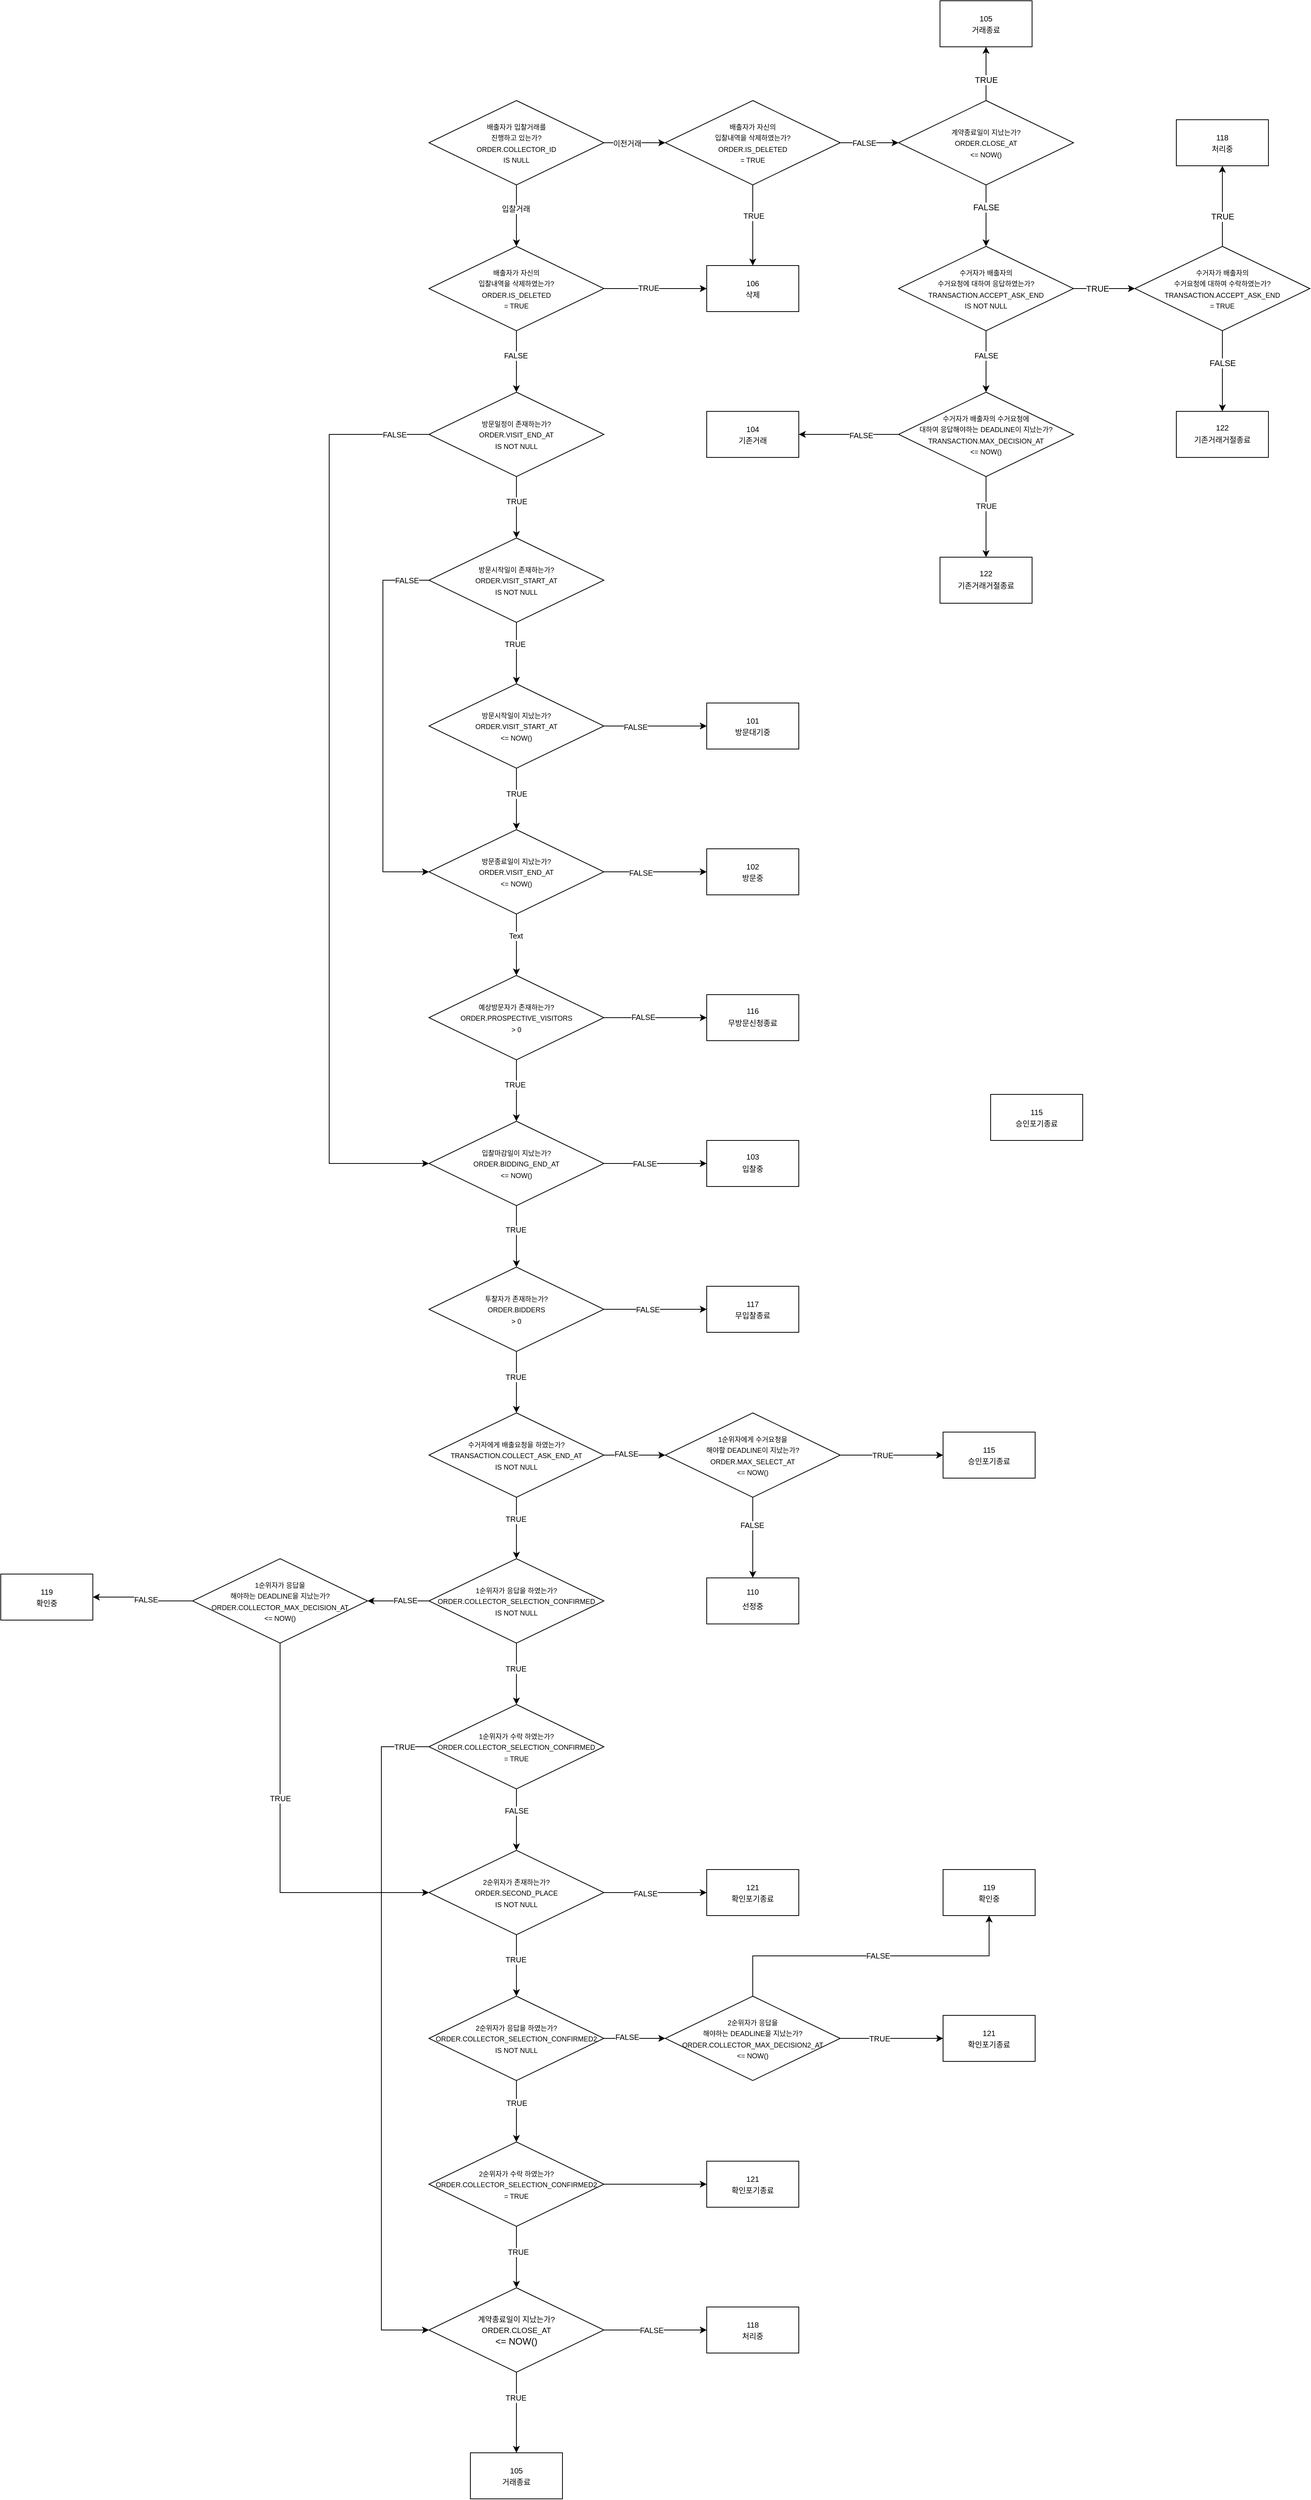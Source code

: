 <mxfile>
    <diagram id="sv1qOESmhmbnTj4O34eV" name="Page-1">
        <mxGraphModel dx="3570" dy="978" grid="1" gridSize="10" guides="1" tooltips="1" connect="1" arrows="1" fold="1" page="1" pageScale="1" pageWidth="827" pageHeight="1169" math="0" shadow="0">
            <root>
                <mxCell id="0"/>
                <mxCell id="1" parent="0"/>
                <mxCell id="dHd20_O_HY_oOaejgzS0-30" value="" style="edgeStyle=orthogonalEdgeStyle;rounded=0;orthogonalLoop=1;jettySize=auto;html=1;fontSize=10;" parent="1" source="dHd20_O_HY_oOaejgzS0-1" target="dHd20_O_HY_oOaejgzS0-29" edge="1">
                    <mxGeometry relative="1" as="geometry"/>
                </mxCell>
                <mxCell id="dHd20_O_HY_oOaejgzS0-31" value="입찰거래" style="edgeLabel;html=1;align=center;verticalAlign=middle;resizable=0;points=[];fontSize=10;" parent="dHd20_O_HY_oOaejgzS0-30" vertex="1" connectable="0">
                    <mxGeometry x="-0.237" y="-1" relative="1" as="geometry">
                        <mxPoint as="offset"/>
                    </mxGeometry>
                </mxCell>
                <mxCell id="dHd20_O_HY_oOaejgzS0-160" value="" style="edgeStyle=orthogonalEdgeStyle;rounded=0;orthogonalLoop=1;jettySize=auto;html=1;fontSize=10;" parent="1" source="dHd20_O_HY_oOaejgzS0-1" target="dHd20_O_HY_oOaejgzS0-159" edge="1">
                    <mxGeometry relative="1" as="geometry"/>
                </mxCell>
                <mxCell id="dHd20_O_HY_oOaejgzS0-162" value="이전거래" style="edgeLabel;html=1;align=center;verticalAlign=middle;resizable=0;points=[];fontSize=10;" parent="dHd20_O_HY_oOaejgzS0-160" vertex="1" connectable="0">
                    <mxGeometry x="-0.263" y="-1" relative="1" as="geometry">
                        <mxPoint as="offset"/>
                    </mxGeometry>
                </mxCell>
                <mxCell id="dHd20_O_HY_oOaejgzS0-1" value="&lt;font style=&quot;font-size: 9px&quot;&gt;배출자가 입찰거래를&lt;br&gt;진행하고 있는가?&lt;br style=&quot;font-size: 9px&quot;&gt;ORDER.COLLECTOR_ID&lt;br&gt;IS NULL&lt;br&gt;&lt;/font&gt;" style="rhombus;whiteSpace=wrap;html=1;" parent="1" vertex="1">
                    <mxGeometry x="-482" y="190" width="228" height="110" as="geometry"/>
                </mxCell>
                <mxCell id="dHd20_O_HY_oOaejgzS0-6" value="" style="edgeStyle=orthogonalEdgeStyle;rounded=0;orthogonalLoop=1;jettySize=auto;html=1;" parent="1" source="dHd20_O_HY_oOaejgzS0-2" target="dHd20_O_HY_oOaejgzS0-5" edge="1">
                    <mxGeometry relative="1" as="geometry"/>
                </mxCell>
                <mxCell id="dHd20_O_HY_oOaejgzS0-7" value="TRUE" style="edgeLabel;html=1;align=center;verticalAlign=middle;resizable=0;points=[];" parent="dHd20_O_HY_oOaejgzS0-6" vertex="1" connectable="0">
                    <mxGeometry x="-0.234" relative="1" as="geometry">
                        <mxPoint as="offset"/>
                    </mxGeometry>
                </mxCell>
                <mxCell id="dHd20_O_HY_oOaejgzS0-9" value="" style="edgeStyle=orthogonalEdgeStyle;rounded=0;orthogonalLoop=1;jettySize=auto;html=1;" parent="1" source="dHd20_O_HY_oOaejgzS0-2" target="dHd20_O_HY_oOaejgzS0-8" edge="1">
                    <mxGeometry relative="1" as="geometry"/>
                </mxCell>
                <mxCell id="dHd20_O_HY_oOaejgzS0-10" value="FALSE" style="edgeLabel;html=1;align=center;verticalAlign=middle;resizable=0;points=[];" parent="dHd20_O_HY_oOaejgzS0-9" vertex="1" connectable="0">
                    <mxGeometry x="-0.283" relative="1" as="geometry">
                        <mxPoint as="offset"/>
                    </mxGeometry>
                </mxCell>
                <mxCell id="dHd20_O_HY_oOaejgzS0-2" value="&lt;font style=&quot;font-size: 9px&quot;&gt;계약종료일이 지났는가?&lt;br style=&quot;font-size: 9px&quot;&gt;ORDER.CLOSE_AT&lt;br&gt;&amp;lt;= NOW()&lt;br&gt;&lt;/font&gt;" style="rhombus;whiteSpace=wrap;html=1;" parent="1" vertex="1">
                    <mxGeometry x="130" y="190" width="228" height="110" as="geometry"/>
                </mxCell>
                <mxCell id="dHd20_O_HY_oOaejgzS0-5" value="&lt;span style=&quot;font-size: 10px&quot;&gt;105&lt;/span&gt;&lt;br style=&quot;font-size: 10px&quot;&gt;&lt;span style=&quot;font-size: 10px&quot;&gt;거래종료&lt;/span&gt;" style="whiteSpace=wrap;html=1;" parent="1" vertex="1">
                    <mxGeometry x="184" y="60" width="120" height="60" as="geometry"/>
                </mxCell>
                <mxCell id="dHd20_O_HY_oOaejgzS0-12" value="" style="edgeStyle=orthogonalEdgeStyle;rounded=0;orthogonalLoop=1;jettySize=auto;html=1;" parent="1" source="dHd20_O_HY_oOaejgzS0-8" target="dHd20_O_HY_oOaejgzS0-11" edge="1">
                    <mxGeometry relative="1" as="geometry"/>
                </mxCell>
                <mxCell id="dHd20_O_HY_oOaejgzS0-13" value="TRUE" style="edgeLabel;html=1;align=center;verticalAlign=middle;resizable=0;points=[];" parent="dHd20_O_HY_oOaejgzS0-12" vertex="1" connectable="0">
                    <mxGeometry x="-0.225" relative="1" as="geometry">
                        <mxPoint as="offset"/>
                    </mxGeometry>
                </mxCell>
                <mxCell id="dHd20_O_HY_oOaejgzS0-21" value="" style="edgeStyle=orthogonalEdgeStyle;rounded=0;orthogonalLoop=1;jettySize=auto;html=1;fontSize=10;" parent="1" source="dHd20_O_HY_oOaejgzS0-8" target="dHd20_O_HY_oOaejgzS0-20" edge="1">
                    <mxGeometry relative="1" as="geometry"/>
                </mxCell>
                <mxCell id="dHd20_O_HY_oOaejgzS0-22" value="FALSE" style="edgeLabel;html=1;align=center;verticalAlign=middle;resizable=0;points=[];fontSize=10;" parent="dHd20_O_HY_oOaejgzS0-21" vertex="1" connectable="0">
                    <mxGeometry x="-0.216" relative="1" as="geometry">
                        <mxPoint as="offset"/>
                    </mxGeometry>
                </mxCell>
                <mxCell id="dHd20_O_HY_oOaejgzS0-8" value="&lt;font style=&quot;font-size: 9px&quot;&gt;수거자가 배출자의&lt;br&gt;수거요청에 대하여 응답하였는가?&lt;br style=&quot;font-size: 9px&quot;&gt;TRANSACTION.ACCEPT_ASK_END&lt;br&gt;IS NOT NULL&lt;br&gt;&lt;/font&gt;" style="rhombus;whiteSpace=wrap;html=1;" parent="1" vertex="1">
                    <mxGeometry x="130" y="380" width="228" height="110" as="geometry"/>
                </mxCell>
                <mxCell id="dHd20_O_HY_oOaejgzS0-15" value="" style="edgeStyle=orthogonalEdgeStyle;rounded=0;orthogonalLoop=1;jettySize=auto;html=1;" parent="1" source="dHd20_O_HY_oOaejgzS0-11" target="dHd20_O_HY_oOaejgzS0-14" edge="1">
                    <mxGeometry relative="1" as="geometry"/>
                </mxCell>
                <mxCell id="dHd20_O_HY_oOaejgzS0-16" value="TRUE" style="edgeLabel;html=1;align=center;verticalAlign=middle;resizable=0;points=[];" parent="dHd20_O_HY_oOaejgzS0-15" vertex="1" connectable="0">
                    <mxGeometry x="-0.244" relative="1" as="geometry">
                        <mxPoint as="offset"/>
                    </mxGeometry>
                </mxCell>
                <mxCell id="dHd20_O_HY_oOaejgzS0-18" value="" style="edgeStyle=orthogonalEdgeStyle;rounded=0;orthogonalLoop=1;jettySize=auto;html=1;" parent="1" source="dHd20_O_HY_oOaejgzS0-11" target="dHd20_O_HY_oOaejgzS0-17" edge="1">
                    <mxGeometry relative="1" as="geometry"/>
                </mxCell>
                <mxCell id="dHd20_O_HY_oOaejgzS0-19" value="FALSE" style="edgeLabel;html=1;align=center;verticalAlign=middle;resizable=0;points=[];" parent="dHd20_O_HY_oOaejgzS0-18" vertex="1" connectable="0">
                    <mxGeometry x="-0.199" relative="1" as="geometry">
                        <mxPoint as="offset"/>
                    </mxGeometry>
                </mxCell>
                <mxCell id="dHd20_O_HY_oOaejgzS0-11" value="&lt;font style=&quot;font-size: 9px&quot;&gt;수거자가 배출자의 &lt;br&gt;수거요청에 대하여 수락하였는가?&lt;br style=&quot;font-size: 9px&quot;&gt;TRANSACTION.ACCEPT_ASK_END&lt;br&gt;= TRUE&lt;br&gt;&lt;/font&gt;" style="rhombus;whiteSpace=wrap;html=1;" parent="1" vertex="1">
                    <mxGeometry x="438" y="380" width="228" height="110" as="geometry"/>
                </mxCell>
                <mxCell id="dHd20_O_HY_oOaejgzS0-14" value="&lt;span style=&quot;font-size: 10px&quot;&gt;118&lt;/span&gt;&lt;br style=&quot;font-size: 10px&quot;&gt;&lt;span style=&quot;font-size: 10px&quot;&gt;처리중&lt;/span&gt;" style="whiteSpace=wrap;html=1;" parent="1" vertex="1">
                    <mxGeometry x="492" y="215" width="120" height="60" as="geometry"/>
                </mxCell>
                <mxCell id="dHd20_O_HY_oOaejgzS0-17" value="&lt;font style=&quot;font-size: 10px&quot;&gt;122&lt;br&gt;&lt;/font&gt;&lt;table style=&quot;font-size: 10px&quot;&gt;&lt;tbody&gt;&lt;tr&gt;&lt;td&gt;&lt;font style=&quot;font-size: 10px&quot;&gt;기존거래거절종료&lt;/font&gt;&lt;/td&gt;&lt;/tr&gt;&lt;/tbody&gt;&lt;/table&gt;" style="whiteSpace=wrap;html=1;" parent="1" vertex="1">
                    <mxGeometry x="492" y="595" width="120" height="60" as="geometry"/>
                </mxCell>
                <mxCell id="dHd20_O_HY_oOaejgzS0-24" value="" style="edgeStyle=orthogonalEdgeStyle;rounded=0;orthogonalLoop=1;jettySize=auto;html=1;fontSize=10;" parent="1" source="dHd20_O_HY_oOaejgzS0-20" target="dHd20_O_HY_oOaejgzS0-23" edge="1">
                    <mxGeometry relative="1" as="geometry"/>
                </mxCell>
                <mxCell id="dHd20_O_HY_oOaejgzS0-25" value="TRUE" style="edgeLabel;html=1;align=center;verticalAlign=middle;resizable=0;points=[];fontSize=10;" parent="dHd20_O_HY_oOaejgzS0-24" vertex="1" connectable="0">
                    <mxGeometry x="-0.274" relative="1" as="geometry">
                        <mxPoint as="offset"/>
                    </mxGeometry>
                </mxCell>
                <mxCell id="dHd20_O_HY_oOaejgzS0-27" value="" style="edgeStyle=orthogonalEdgeStyle;rounded=0;orthogonalLoop=1;jettySize=auto;html=1;fontSize=10;" parent="1" source="dHd20_O_HY_oOaejgzS0-20" target="dHd20_O_HY_oOaejgzS0-26" edge="1">
                    <mxGeometry relative="1" as="geometry"/>
                </mxCell>
                <mxCell id="dHd20_O_HY_oOaejgzS0-28" value="FALSE" style="edgeLabel;html=1;align=center;verticalAlign=middle;resizable=0;points=[];fontSize=10;" parent="dHd20_O_HY_oOaejgzS0-27" vertex="1" connectable="0">
                    <mxGeometry x="-0.239" y="1" relative="1" as="geometry">
                        <mxPoint as="offset"/>
                    </mxGeometry>
                </mxCell>
                <mxCell id="dHd20_O_HY_oOaejgzS0-20" value="&lt;font style=&quot;font-size: 9px&quot;&gt;수거자가 배출자의 수거요청에 &lt;br&gt;대하여 응답해야하는 DEADLINE이 지났는가?&lt;br style=&quot;font-size: 9px&quot;&gt;TRANSACTION.MAX_DECISION_AT&lt;br&gt;&amp;lt;= NOW()&lt;br&gt;&lt;/font&gt;" style="rhombus;whiteSpace=wrap;html=1;" parent="1" vertex="1">
                    <mxGeometry x="130" y="570" width="228" height="110" as="geometry"/>
                </mxCell>
                <mxCell id="dHd20_O_HY_oOaejgzS0-23" value="&lt;font style=&quot;font-size: 10px&quot;&gt;122&lt;br&gt;&lt;/font&gt;&lt;table style=&quot;font-size: 10px&quot;&gt;&lt;tbody&gt;&lt;tr&gt;&lt;td&gt;기존거래거절종료&lt;/td&gt;&lt;/tr&gt;&lt;/tbody&gt;&lt;/table&gt;" style="whiteSpace=wrap;html=1;" parent="1" vertex="1">
                    <mxGeometry x="184" y="785" width="120" height="60" as="geometry"/>
                </mxCell>
                <mxCell id="dHd20_O_HY_oOaejgzS0-26" value="&lt;span style=&quot;font-size: 10px&quot;&gt;104&lt;/span&gt;&lt;br style=&quot;font-size: 10px&quot;&gt;&lt;span style=&quot;font-size: 10px&quot;&gt;기존거래&lt;/span&gt;" style="whiteSpace=wrap;html=1;" parent="1" vertex="1">
                    <mxGeometry x="-120" y="595" width="120" height="60" as="geometry"/>
                </mxCell>
                <mxCell id="dHd20_O_HY_oOaejgzS0-33" value="" style="edgeStyle=orthogonalEdgeStyle;rounded=0;orthogonalLoop=1;jettySize=auto;html=1;fontSize=10;" parent="1" source="dHd20_O_HY_oOaejgzS0-29" target="dHd20_O_HY_oOaejgzS0-32" edge="1">
                    <mxGeometry relative="1" as="geometry"/>
                </mxCell>
                <mxCell id="dHd20_O_HY_oOaejgzS0-34" value="TRUE" style="edgeLabel;html=1;align=center;verticalAlign=middle;resizable=0;points=[];fontSize=10;" parent="dHd20_O_HY_oOaejgzS0-33" vertex="1" connectable="0">
                    <mxGeometry x="-0.139" y="1" relative="1" as="geometry">
                        <mxPoint as="offset"/>
                    </mxGeometry>
                </mxCell>
                <mxCell id="dHd20_O_HY_oOaejgzS0-36" value="" style="edgeStyle=orthogonalEdgeStyle;rounded=0;orthogonalLoop=1;jettySize=auto;html=1;fontSize=10;" parent="1" source="dHd20_O_HY_oOaejgzS0-29" target="dHd20_O_HY_oOaejgzS0-35" edge="1">
                    <mxGeometry relative="1" as="geometry"/>
                </mxCell>
                <mxCell id="dHd20_O_HY_oOaejgzS0-37" value="FALSE" style="edgeLabel;html=1;align=center;verticalAlign=middle;resizable=0;points=[];fontSize=10;" parent="dHd20_O_HY_oOaejgzS0-36" vertex="1" connectable="0">
                    <mxGeometry x="-0.208" y="-1" relative="1" as="geometry">
                        <mxPoint as="offset"/>
                    </mxGeometry>
                </mxCell>
                <mxCell id="dHd20_O_HY_oOaejgzS0-29" value="&lt;font style=&quot;font-size: 9px&quot;&gt;배출자가 자신의 &lt;br&gt;입찰내역을 삭제하였는가?&lt;br style=&quot;font-size: 9px&quot;&gt;ORDER.IS_DELETED&lt;br&gt;= TRUE&lt;br&gt;&lt;/font&gt;" style="rhombus;whiteSpace=wrap;html=1;" parent="1" vertex="1">
                    <mxGeometry x="-482" y="380" width="228" height="110" as="geometry"/>
                </mxCell>
                <mxCell id="dHd20_O_HY_oOaejgzS0-32" value="&lt;span style=&quot;font-size: 10px&quot;&gt;106&lt;/span&gt;&lt;br style=&quot;font-size: 10px&quot;&gt;&lt;span style=&quot;font-size: 10px&quot;&gt;삭제&lt;/span&gt;" style="whiteSpace=wrap;html=1;" parent="1" vertex="1">
                    <mxGeometry x="-120" y="405" width="120" height="60" as="geometry"/>
                </mxCell>
                <mxCell id="dHd20_O_HY_oOaejgzS0-39" value="" style="edgeStyle=orthogonalEdgeStyle;rounded=0;orthogonalLoop=1;jettySize=auto;html=1;fontSize=10;" parent="1" source="dHd20_O_HY_oOaejgzS0-35" target="dHd20_O_HY_oOaejgzS0-38" edge="1">
                    <mxGeometry relative="1" as="geometry"/>
                </mxCell>
                <mxCell id="dHd20_O_HY_oOaejgzS0-40" value="TRUE" style="edgeLabel;html=1;align=center;verticalAlign=middle;resizable=0;points=[];fontSize=10;" parent="dHd20_O_HY_oOaejgzS0-39" vertex="1" connectable="0">
                    <mxGeometry x="-0.214" relative="1" as="geometry">
                        <mxPoint as="offset"/>
                    </mxGeometry>
                </mxCell>
                <mxCell id="dHd20_O_HY_oOaejgzS0-155" style="edgeStyle=orthogonalEdgeStyle;rounded=0;orthogonalLoop=1;jettySize=auto;html=1;entryX=0;entryY=0.5;entryDx=0;entryDy=0;fontSize=10;exitX=0;exitY=0.5;exitDx=0;exitDy=0;" parent="1" source="dHd20_O_HY_oOaejgzS0-35" target="dHd20_O_HY_oOaejgzS0-67" edge="1">
                    <mxGeometry relative="1" as="geometry">
                        <Array as="points">
                            <mxPoint x="-612" y="625"/>
                            <mxPoint x="-612" y="1575"/>
                        </Array>
                    </mxGeometry>
                </mxCell>
                <mxCell id="dHd20_O_HY_oOaejgzS0-156" value="FALSE" style="edgeLabel;html=1;align=center;verticalAlign=middle;resizable=0;points=[];fontSize=10;" parent="dHd20_O_HY_oOaejgzS0-155" vertex="1" connectable="0">
                    <mxGeometry x="-0.926" relative="1" as="geometry">
                        <mxPoint as="offset"/>
                    </mxGeometry>
                </mxCell>
                <mxCell id="dHd20_O_HY_oOaejgzS0-35" value="&lt;font style=&quot;font-size: 9px&quot;&gt;방문일정이 존재하는가?&lt;br style=&quot;font-size: 9px&quot;&gt;ORDER.VISIT_END_AT&lt;br&gt;IS NOT NULL&lt;br&gt;&lt;/font&gt;" style="rhombus;whiteSpace=wrap;html=1;" parent="1" vertex="1">
                    <mxGeometry x="-482" y="570" width="228" height="110" as="geometry"/>
                </mxCell>
                <mxCell id="dHd20_O_HY_oOaejgzS0-54" value="" style="edgeStyle=orthogonalEdgeStyle;rounded=0;orthogonalLoop=1;jettySize=auto;html=1;fontSize=10;" parent="1" source="dHd20_O_HY_oOaejgzS0-38" target="dHd20_O_HY_oOaejgzS0-53" edge="1">
                    <mxGeometry relative="1" as="geometry"/>
                </mxCell>
                <mxCell id="dHd20_O_HY_oOaejgzS0-55" value="TRUE" style="edgeLabel;html=1;align=center;verticalAlign=middle;resizable=0;points=[];fontSize=10;" parent="dHd20_O_HY_oOaejgzS0-54" vertex="1" connectable="0">
                    <mxGeometry x="-0.315" y="-2" relative="1" as="geometry">
                        <mxPoint as="offset"/>
                    </mxGeometry>
                </mxCell>
                <mxCell id="dHd20_O_HY_oOaejgzS0-60" style="edgeStyle=orthogonalEdgeStyle;rounded=0;orthogonalLoop=1;jettySize=auto;html=1;entryX=0;entryY=0.5;entryDx=0;entryDy=0;fontSize=10;exitX=0;exitY=0.5;exitDx=0;exitDy=0;" parent="1" source="dHd20_O_HY_oOaejgzS0-38" target="dHd20_O_HY_oOaejgzS0-56" edge="1">
                    <mxGeometry relative="1" as="geometry">
                        <Array as="points">
                            <mxPoint x="-542" y="815"/>
                            <mxPoint x="-542" y="1195"/>
                        </Array>
                    </mxGeometry>
                </mxCell>
                <mxCell id="dHd20_O_HY_oOaejgzS0-61" value="FALSE" style="edgeLabel;html=1;align=center;verticalAlign=middle;resizable=0;points=[];fontSize=10;" parent="dHd20_O_HY_oOaejgzS0-60" vertex="1" connectable="0">
                    <mxGeometry x="-0.929" y="1" relative="1" as="geometry">
                        <mxPoint x="-12" y="-1" as="offset"/>
                    </mxGeometry>
                </mxCell>
                <mxCell id="dHd20_O_HY_oOaejgzS0-38" value="&lt;font style=&quot;font-size: 9px&quot;&gt;방문시작일이 존재하는가?&lt;br style=&quot;font-size: 9px&quot;&gt;ORDER.VISIT_START_AT&lt;br&gt;IS NOT NULL&lt;br&gt;&lt;/font&gt;" style="rhombus;whiteSpace=wrap;html=1;" parent="1" vertex="1">
                    <mxGeometry x="-482" y="760" width="228" height="110" as="geometry"/>
                </mxCell>
                <mxCell id="dHd20_O_HY_oOaejgzS0-57" value="" style="edgeStyle=orthogonalEdgeStyle;rounded=0;orthogonalLoop=1;jettySize=auto;html=1;fontSize=10;" parent="1" source="dHd20_O_HY_oOaejgzS0-53" target="dHd20_O_HY_oOaejgzS0-56" edge="1">
                    <mxGeometry relative="1" as="geometry"/>
                </mxCell>
                <mxCell id="dHd20_O_HY_oOaejgzS0-72" value="TRUE" style="edgeLabel;html=1;align=center;verticalAlign=middle;resizable=0;points=[];fontSize=10;" parent="dHd20_O_HY_oOaejgzS0-57" vertex="1" connectable="0">
                    <mxGeometry x="-0.185" relative="1" as="geometry">
                        <mxPoint as="offset"/>
                    </mxGeometry>
                </mxCell>
                <mxCell id="dHd20_O_HY_oOaejgzS0-59" value="" style="edgeStyle=orthogonalEdgeStyle;rounded=0;orthogonalLoop=1;jettySize=auto;html=1;fontSize=10;" parent="1" source="dHd20_O_HY_oOaejgzS0-53" target="dHd20_O_HY_oOaejgzS0-58" edge="1">
                    <mxGeometry relative="1" as="geometry"/>
                </mxCell>
                <mxCell id="dHd20_O_HY_oOaejgzS0-71" value="FALSE" style="edgeLabel;html=1;align=center;verticalAlign=middle;resizable=0;points=[];fontSize=10;" parent="dHd20_O_HY_oOaejgzS0-59" vertex="1" connectable="0">
                    <mxGeometry x="-0.386" y="-1" relative="1" as="geometry">
                        <mxPoint as="offset"/>
                    </mxGeometry>
                </mxCell>
                <mxCell id="dHd20_O_HY_oOaejgzS0-53" value="&lt;font style=&quot;font-size: 9px&quot;&gt;방문시작일이 지났는가?&lt;br style=&quot;font-size: 9px&quot;&gt;ORDER.VISIT_START_AT&lt;br&gt;&amp;lt;= NOW()&lt;br&gt;&lt;/font&gt;" style="rhombus;whiteSpace=wrap;html=1;" parent="1" vertex="1">
                    <mxGeometry x="-482" y="950" width="228" height="110" as="geometry"/>
                </mxCell>
                <mxCell id="dHd20_O_HY_oOaejgzS0-63" value="" style="edgeStyle=orthogonalEdgeStyle;rounded=0;orthogonalLoop=1;jettySize=auto;html=1;fontSize=10;" parent="1" source="dHd20_O_HY_oOaejgzS0-56" target="dHd20_O_HY_oOaejgzS0-62" edge="1">
                    <mxGeometry relative="1" as="geometry"/>
                </mxCell>
                <mxCell id="dHd20_O_HY_oOaejgzS0-73" value="Text" style="edgeLabel;html=1;align=center;verticalAlign=middle;resizable=0;points=[];fontSize=10;" parent="dHd20_O_HY_oOaejgzS0-63" vertex="1" connectable="0">
                    <mxGeometry x="-0.304" y="-1" relative="1" as="geometry">
                        <mxPoint as="offset"/>
                    </mxGeometry>
                </mxCell>
                <mxCell id="dHd20_O_HY_oOaejgzS0-75" value="" style="edgeStyle=orthogonalEdgeStyle;rounded=0;orthogonalLoop=1;jettySize=auto;html=1;fontSize=10;" parent="1" source="dHd20_O_HY_oOaejgzS0-56" target="dHd20_O_HY_oOaejgzS0-74" edge="1">
                    <mxGeometry relative="1" as="geometry"/>
                </mxCell>
                <mxCell id="dHd20_O_HY_oOaejgzS0-76" value="FALSE" style="edgeLabel;html=1;align=center;verticalAlign=middle;resizable=0;points=[];fontSize=10;" parent="dHd20_O_HY_oOaejgzS0-75" vertex="1" connectable="0">
                    <mxGeometry x="-0.282" y="-1" relative="1" as="geometry">
                        <mxPoint as="offset"/>
                    </mxGeometry>
                </mxCell>
                <mxCell id="dHd20_O_HY_oOaejgzS0-56" value="&lt;font style=&quot;font-size: 9px&quot;&gt;방문종료일이 지났는가?&lt;br style=&quot;font-size: 9px&quot;&gt;ORDER.VISIT_END_AT&lt;br&gt;&amp;lt;= NOW()&lt;br&gt;&lt;/font&gt;" style="rhombus;whiteSpace=wrap;html=1;" parent="1" vertex="1">
                    <mxGeometry x="-482" y="1140" width="228" height="110" as="geometry"/>
                </mxCell>
                <mxCell id="dHd20_O_HY_oOaejgzS0-58" value="&lt;span style=&quot;font-size: 10px&quot;&gt;101&lt;/span&gt;&lt;br style=&quot;font-size: 10px&quot;&gt;&lt;span style=&quot;font-size: 10px&quot;&gt;방문대기중&lt;/span&gt;" style="whiteSpace=wrap;html=1;" parent="1" vertex="1">
                    <mxGeometry x="-120" y="975" width="120" height="60" as="geometry"/>
                </mxCell>
                <mxCell id="dHd20_O_HY_oOaejgzS0-65" value="" style="edgeStyle=orthogonalEdgeStyle;rounded=0;orthogonalLoop=1;jettySize=auto;html=1;fontSize=10;" parent="1" source="dHd20_O_HY_oOaejgzS0-62" target="dHd20_O_HY_oOaejgzS0-64" edge="1">
                    <mxGeometry relative="1" as="geometry"/>
                </mxCell>
                <mxCell id="dHd20_O_HY_oOaejgzS0-66" value="FALSE" style="edgeLabel;html=1;align=center;verticalAlign=middle;resizable=0;points=[];fontSize=10;" parent="dHd20_O_HY_oOaejgzS0-65" vertex="1" connectable="0">
                    <mxGeometry x="-0.244" y="1" relative="1" as="geometry">
                        <mxPoint as="offset"/>
                    </mxGeometry>
                </mxCell>
                <mxCell id="dHd20_O_HY_oOaejgzS0-68" value="" style="edgeStyle=orthogonalEdgeStyle;rounded=0;orthogonalLoop=1;jettySize=auto;html=1;fontSize=10;" parent="1" source="dHd20_O_HY_oOaejgzS0-62" target="dHd20_O_HY_oOaejgzS0-67" edge="1">
                    <mxGeometry relative="1" as="geometry"/>
                </mxCell>
                <mxCell id="dHd20_O_HY_oOaejgzS0-77" value="TRUE" style="edgeLabel;html=1;align=center;verticalAlign=middle;resizable=0;points=[];fontSize=10;" parent="dHd20_O_HY_oOaejgzS0-68" vertex="1" connectable="0">
                    <mxGeometry x="-0.206" y="-2" relative="1" as="geometry">
                        <mxPoint as="offset"/>
                    </mxGeometry>
                </mxCell>
                <mxCell id="dHd20_O_HY_oOaejgzS0-62" value="&lt;font style=&quot;font-size: 9px&quot;&gt;예상방문자가 존재하는가?&lt;br style=&quot;font-size: 9px&quot;&gt;ORDER.PROSPECTIVE_VISITORS&lt;br&gt;&amp;gt; 0&lt;br&gt;&lt;/font&gt;" style="rhombus;whiteSpace=wrap;html=1;" parent="1" vertex="1">
                    <mxGeometry x="-482" y="1330" width="228" height="110" as="geometry"/>
                </mxCell>
                <mxCell id="dHd20_O_HY_oOaejgzS0-64" value="&lt;font style=&quot;font-size: 10px&quot;&gt;116&lt;br&gt;&lt;/font&gt;&lt;table style=&quot;font-size: 10px&quot;&gt;&lt;tbody&gt;&lt;tr&gt;&lt;td&gt;&lt;font style=&quot;font-size: 10px&quot;&gt;무방문신청종료&lt;/font&gt;&lt;/td&gt;&lt;/tr&gt;&lt;/tbody&gt;&lt;/table&gt;" style="whiteSpace=wrap;html=1;" parent="1" vertex="1">
                    <mxGeometry x="-120" y="1355" width="120" height="60" as="geometry"/>
                </mxCell>
                <mxCell id="dHd20_O_HY_oOaejgzS0-70" value="" style="edgeStyle=orthogonalEdgeStyle;rounded=0;orthogonalLoop=1;jettySize=auto;html=1;fontSize=10;" parent="1" source="dHd20_O_HY_oOaejgzS0-67" target="dHd20_O_HY_oOaejgzS0-69" edge="1">
                    <mxGeometry relative="1" as="geometry"/>
                </mxCell>
                <mxCell id="dHd20_O_HY_oOaejgzS0-78" value="FALSE" style="edgeLabel;html=1;align=center;verticalAlign=middle;resizable=0;points=[];fontSize=10;" parent="dHd20_O_HY_oOaejgzS0-70" vertex="1" connectable="0">
                    <mxGeometry x="-0.211" relative="1" as="geometry">
                        <mxPoint as="offset"/>
                    </mxGeometry>
                </mxCell>
                <mxCell id="dHd20_O_HY_oOaejgzS0-80" value="" style="edgeStyle=orthogonalEdgeStyle;rounded=0;orthogonalLoop=1;jettySize=auto;html=1;fontSize=10;" parent="1" source="dHd20_O_HY_oOaejgzS0-67" target="dHd20_O_HY_oOaejgzS0-79" edge="1">
                    <mxGeometry relative="1" as="geometry"/>
                </mxCell>
                <mxCell id="dHd20_O_HY_oOaejgzS0-88" value="TRUE" style="edgeLabel;html=1;align=center;verticalAlign=middle;resizable=0;points=[];fontSize=10;" parent="dHd20_O_HY_oOaejgzS0-80" vertex="1" connectable="0">
                    <mxGeometry x="-0.228" y="-1" relative="1" as="geometry">
                        <mxPoint as="offset"/>
                    </mxGeometry>
                </mxCell>
                <mxCell id="dHd20_O_HY_oOaejgzS0-67" value="&lt;font style=&quot;font-size: 9px&quot;&gt;입찰마감일이 지났는가?&lt;br style=&quot;font-size: 9px&quot;&gt;ORDER.BIDDING_END_AT&lt;br&gt;&amp;lt;= NOW()&lt;br&gt;&lt;/font&gt;" style="rhombus;whiteSpace=wrap;html=1;" parent="1" vertex="1">
                    <mxGeometry x="-482" y="1520" width="228" height="110" as="geometry"/>
                </mxCell>
                <mxCell id="dHd20_O_HY_oOaejgzS0-69" value="&lt;font style=&quot;font-size: 10px&quot;&gt;103&lt;br&gt;&lt;/font&gt;&lt;table style=&quot;font-size: 10px&quot;&gt;&lt;tbody&gt;&lt;tr&gt;&lt;td&gt;&lt;font style=&quot;font-size: 10px&quot;&gt;입찰중&lt;/font&gt;&lt;/td&gt;&lt;/tr&gt;&lt;/tbody&gt;&lt;/table&gt;" style="whiteSpace=wrap;html=1;" parent="1" vertex="1">
                    <mxGeometry x="-120" y="1545" width="120" height="60" as="geometry"/>
                </mxCell>
                <mxCell id="dHd20_O_HY_oOaejgzS0-74" value="&lt;span style=&quot;font-size: 10px&quot;&gt;102&lt;/span&gt;&lt;br style=&quot;font-size: 10px&quot;&gt;&lt;span style=&quot;font-size: 10px&quot;&gt;방문중&lt;/span&gt;" style="whiteSpace=wrap;html=1;" parent="1" vertex="1">
                    <mxGeometry x="-120" y="1165" width="120" height="60" as="geometry"/>
                </mxCell>
                <mxCell id="dHd20_O_HY_oOaejgzS0-82" value="" style="edgeStyle=orthogonalEdgeStyle;rounded=0;orthogonalLoop=1;jettySize=auto;html=1;fontSize=10;" parent="1" source="dHd20_O_HY_oOaejgzS0-79" target="dHd20_O_HY_oOaejgzS0-81" edge="1">
                    <mxGeometry relative="1" as="geometry"/>
                </mxCell>
                <mxCell id="dHd20_O_HY_oOaejgzS0-83" value="FALSE" style="edgeLabel;html=1;align=center;verticalAlign=middle;resizable=0;points=[];fontSize=10;" parent="dHd20_O_HY_oOaejgzS0-82" vertex="1" connectable="0">
                    <mxGeometry x="-0.159" relative="1" as="geometry">
                        <mxPoint as="offset"/>
                    </mxGeometry>
                </mxCell>
                <mxCell id="dHd20_O_HY_oOaejgzS0-85" value="" style="edgeStyle=orthogonalEdgeStyle;rounded=0;orthogonalLoop=1;jettySize=auto;html=1;fontSize=10;" parent="1" source="dHd20_O_HY_oOaejgzS0-79" target="dHd20_O_HY_oOaejgzS0-84" edge="1">
                    <mxGeometry relative="1" as="geometry"/>
                </mxCell>
                <mxCell id="dHd20_O_HY_oOaejgzS0-89" value="TRUE" style="edgeLabel;html=1;align=center;verticalAlign=middle;resizable=0;points=[];fontSize=10;" parent="dHd20_O_HY_oOaejgzS0-85" vertex="1" connectable="0">
                    <mxGeometry x="-0.174" y="-1" relative="1" as="geometry">
                        <mxPoint as="offset"/>
                    </mxGeometry>
                </mxCell>
                <mxCell id="dHd20_O_HY_oOaejgzS0-79" value="&lt;font style=&quot;font-size: 9px&quot;&gt;투찰자가 존재하는가?&lt;br style=&quot;font-size: 9px&quot;&gt;ORDER.BIDDERS&lt;br&gt;&amp;gt; 0&lt;br&gt;&lt;/font&gt;" style="rhombus;whiteSpace=wrap;html=1;" parent="1" vertex="1">
                    <mxGeometry x="-482" y="1710" width="228" height="110" as="geometry"/>
                </mxCell>
                <mxCell id="dHd20_O_HY_oOaejgzS0-81" value="&lt;font style=&quot;font-size: 10px&quot;&gt;117&lt;br&gt;무입찰종료&lt;br&gt;&lt;/font&gt;" style="whiteSpace=wrap;html=1;" parent="1" vertex="1">
                    <mxGeometry x="-120" y="1735" width="120" height="60" as="geometry"/>
                </mxCell>
                <mxCell id="dHd20_O_HY_oOaejgzS0-87" value="" style="edgeStyle=orthogonalEdgeStyle;rounded=0;orthogonalLoop=1;jettySize=auto;html=1;fontSize=10;" parent="1" source="dHd20_O_HY_oOaejgzS0-84" target="dHd20_O_HY_oOaejgzS0-86" edge="1">
                    <mxGeometry relative="1" as="geometry"/>
                </mxCell>
                <mxCell id="dHd20_O_HY_oOaejgzS0-90" value="TRUE" style="edgeLabel;html=1;align=center;verticalAlign=middle;resizable=0;points=[];fontSize=10;" parent="dHd20_O_HY_oOaejgzS0-87" vertex="1" connectable="0">
                    <mxGeometry x="-0.315" y="-1" relative="1" as="geometry">
                        <mxPoint as="offset"/>
                    </mxGeometry>
                </mxCell>
                <mxCell id="dHd20_O_HY_oOaejgzS0-92" value="" style="edgeStyle=orthogonalEdgeStyle;rounded=0;orthogonalLoop=1;jettySize=auto;html=1;fontSize=10;" parent="1" source="dHd20_O_HY_oOaejgzS0-84" target="dHd20_O_HY_oOaejgzS0-91" edge="1">
                    <mxGeometry relative="1" as="geometry"/>
                </mxCell>
                <mxCell id="dHd20_O_HY_oOaejgzS0-93" value="FALSE" style="edgeLabel;html=1;align=center;verticalAlign=middle;resizable=0;points=[];fontSize=10;" parent="dHd20_O_HY_oOaejgzS0-92" vertex="1" connectable="0">
                    <mxGeometry x="-0.273" y="2" relative="1" as="geometry">
                        <mxPoint as="offset"/>
                    </mxGeometry>
                </mxCell>
                <mxCell id="dHd20_O_HY_oOaejgzS0-84" value="&lt;font style=&quot;font-size: 9px&quot;&gt;수거자에게 배출요청을 하였는가?&lt;br style=&quot;font-size: 9px&quot;&gt;TRANSACTION.COLLECT_ASK_END_AT&lt;br&gt;IS NOT NULL&lt;br&gt;&lt;/font&gt;" style="rhombus;whiteSpace=wrap;html=1;" parent="1" vertex="1">
                    <mxGeometry x="-482" y="1900" width="228" height="110" as="geometry"/>
                </mxCell>
                <mxCell id="dHd20_O_HY_oOaejgzS0-101" value="" style="edgeStyle=orthogonalEdgeStyle;rounded=0;orthogonalLoop=1;jettySize=auto;html=1;fontSize=10;" parent="1" source="dHd20_O_HY_oOaejgzS0-86" target="dHd20_O_HY_oOaejgzS0-100" edge="1">
                    <mxGeometry relative="1" as="geometry"/>
                </mxCell>
                <mxCell id="dHd20_O_HY_oOaejgzS0-102" value="TRUE" style="edgeLabel;html=1;align=center;verticalAlign=middle;resizable=0;points=[];fontSize=10;" parent="dHd20_O_HY_oOaejgzS0-101" vertex="1" connectable="0">
                    <mxGeometry x="-0.193" y="-1" relative="1" as="geometry">
                        <mxPoint as="offset"/>
                    </mxGeometry>
                </mxCell>
                <mxCell id="dHd20_O_HY_oOaejgzS0-104" value="" style="edgeStyle=orthogonalEdgeStyle;rounded=0;orthogonalLoop=1;jettySize=auto;html=1;fontSize=10;" parent="1" source="dHd20_O_HY_oOaejgzS0-86" target="dHd20_O_HY_oOaejgzS0-103" edge="1">
                    <mxGeometry relative="1" as="geometry"/>
                </mxCell>
                <mxCell id="dHd20_O_HY_oOaejgzS0-105" value="FALSE" style="edgeLabel;html=1;align=center;verticalAlign=middle;resizable=0;points=[];fontSize=10;" parent="dHd20_O_HY_oOaejgzS0-104" vertex="1" connectable="0">
                    <mxGeometry x="-0.23" y="-1" relative="1" as="geometry">
                        <mxPoint as="offset"/>
                    </mxGeometry>
                </mxCell>
                <mxCell id="dHd20_O_HY_oOaejgzS0-86" value="&lt;font style=&quot;font-size: 9px&quot;&gt;1순위자가 응답을 하였는가?&lt;br style=&quot;font-size: 9px&quot;&gt;ORDER.COLLECTOR_SELECTION_CONFIRMED&lt;br&gt;IS NOT NULL&lt;br&gt;&lt;/font&gt;" style="rhombus;whiteSpace=wrap;html=1;" parent="1" vertex="1">
                    <mxGeometry x="-482" y="2090" width="228" height="110" as="geometry"/>
                </mxCell>
                <mxCell id="dHd20_O_HY_oOaejgzS0-95" value="" style="edgeStyle=orthogonalEdgeStyle;rounded=0;orthogonalLoop=1;jettySize=auto;html=1;fontSize=10;" parent="1" source="dHd20_O_HY_oOaejgzS0-91" target="dHd20_O_HY_oOaejgzS0-94" edge="1">
                    <mxGeometry relative="1" as="geometry"/>
                </mxCell>
                <mxCell id="dHd20_O_HY_oOaejgzS0-96" value="FALSE" style="edgeLabel;html=1;align=center;verticalAlign=middle;resizable=0;points=[];fontSize=10;" parent="dHd20_O_HY_oOaejgzS0-95" vertex="1" connectable="0">
                    <mxGeometry x="-0.31" y="-1" relative="1" as="geometry">
                        <mxPoint as="offset"/>
                    </mxGeometry>
                </mxCell>
                <mxCell id="dHd20_O_HY_oOaejgzS0-98" value="" style="edgeStyle=orthogonalEdgeStyle;rounded=0;orthogonalLoop=1;jettySize=auto;html=1;fontSize=10;" parent="1" source="dHd20_O_HY_oOaejgzS0-91" target="dHd20_O_HY_oOaejgzS0-97" edge="1">
                    <mxGeometry relative="1" as="geometry"/>
                </mxCell>
                <mxCell id="dHd20_O_HY_oOaejgzS0-99" value="TRUE" style="edgeLabel;html=1;align=center;verticalAlign=middle;resizable=0;points=[];fontSize=10;" parent="dHd20_O_HY_oOaejgzS0-98" vertex="1" connectable="0">
                    <mxGeometry x="-0.188" relative="1" as="geometry">
                        <mxPoint as="offset"/>
                    </mxGeometry>
                </mxCell>
                <mxCell id="dHd20_O_HY_oOaejgzS0-91" value="&lt;font style=&quot;font-size: 9px&quot;&gt;1순위자에게 수거요청을&lt;br&gt;해야할 DEADLINE이 지났는가?&lt;br&gt;ORDER.MAX_SELECT_AT&lt;br&gt;&amp;lt;= NOW()&lt;br&gt;&lt;/font&gt;" style="rhombus;whiteSpace=wrap;html=1;" parent="1" vertex="1">
                    <mxGeometry x="-174" y="1900" width="228" height="110" as="geometry"/>
                </mxCell>
                <mxCell id="dHd20_O_HY_oOaejgzS0-94" value="&lt;font style=&quot;font-size: 10px&quot;&gt;110&lt;br&gt;&lt;table&gt;&lt;tbody&gt;&lt;tr&gt;&lt;td&gt;&lt;table&gt;&lt;tbody&gt;&lt;tr&gt;&lt;td&gt;선정중&lt;/td&gt;&lt;/tr&gt;&lt;/tbody&gt;&lt;/table&gt;&lt;/td&gt;&lt;/tr&gt;&lt;/tbody&gt;&lt;/table&gt;&lt;/font&gt;" style="whiteSpace=wrap;html=1;" parent="1" vertex="1">
                    <mxGeometry x="-120" y="2115" width="120" height="60" as="geometry"/>
                </mxCell>
                <mxCell id="dHd20_O_HY_oOaejgzS0-97" value="&lt;font style=&quot;font-size: 10px&quot;&gt;115&lt;br&gt;승인포기종료&lt;/font&gt;" style="whiteSpace=wrap;html=1;" parent="1" vertex="1">
                    <mxGeometry x="188" y="1925" width="120" height="60" as="geometry"/>
                </mxCell>
                <mxCell id="dHd20_O_HY_oOaejgzS0-122" value="" style="edgeStyle=orthogonalEdgeStyle;rounded=0;orthogonalLoop=1;jettySize=auto;html=1;fontSize=10;" parent="1" source="dHd20_O_HY_oOaejgzS0-100" target="dHd20_O_HY_oOaejgzS0-121" edge="1">
                    <mxGeometry relative="1" as="geometry"/>
                </mxCell>
                <mxCell id="dHd20_O_HY_oOaejgzS0-123" value="FALSE" style="edgeLabel;html=1;align=center;verticalAlign=middle;resizable=0;points=[];fontSize=10;" parent="dHd20_O_HY_oOaejgzS0-122" vertex="1" connectable="0">
                    <mxGeometry x="-0.306" relative="1" as="geometry">
                        <mxPoint as="offset"/>
                    </mxGeometry>
                </mxCell>
                <mxCell id="dHd20_O_HY_oOaejgzS0-144" style="edgeStyle=orthogonalEdgeStyle;rounded=0;orthogonalLoop=1;jettySize=auto;html=1;entryX=0;entryY=0.5;entryDx=0;entryDy=0;fontSize=10;exitX=0;exitY=0.5;exitDx=0;exitDy=0;" parent="1" source="dHd20_O_HY_oOaejgzS0-100" target="dHd20_O_HY_oOaejgzS0-138" edge="1">
                    <mxGeometry relative="1" as="geometry">
                        <Array as="points">
                            <mxPoint x="-544" y="2335"/>
                            <mxPoint x="-544" y="3095"/>
                        </Array>
                    </mxGeometry>
                </mxCell>
                <mxCell id="dHd20_O_HY_oOaejgzS0-148" value="TRUE" style="edgeLabel;html=1;align=center;verticalAlign=middle;resizable=0;points=[];fontSize=10;" parent="dHd20_O_HY_oOaejgzS0-144" vertex="1" connectable="0">
                    <mxGeometry x="-0.929" y="-1" relative="1" as="geometry">
                        <mxPoint x="-1" y="1" as="offset"/>
                    </mxGeometry>
                </mxCell>
                <mxCell id="dHd20_O_HY_oOaejgzS0-100" value="&lt;font style=&quot;font-size: 9px&quot;&gt;1순위자가 수락 하였는가?&lt;br style=&quot;font-size: 9px&quot;&gt;ORDER.COLLECTOR_SELECTION_CONFIRMED&lt;br&gt;= TRUE&lt;br&gt;&lt;/font&gt;" style="rhombus;whiteSpace=wrap;html=1;" parent="1" vertex="1">
                    <mxGeometry x="-482" y="2280" width="228" height="110" as="geometry"/>
                </mxCell>
                <mxCell id="dHd20_O_HY_oOaejgzS0-107" value="" style="edgeStyle=orthogonalEdgeStyle;rounded=0;orthogonalLoop=1;jettySize=auto;html=1;fontSize=10;entryX=0;entryY=0.5;entryDx=0;entryDy=0;exitX=0.5;exitY=1;exitDx=0;exitDy=0;" parent="1" source="dHd20_O_HY_oOaejgzS0-103" target="dHd20_O_HY_oOaejgzS0-121" edge="1">
                    <mxGeometry relative="1" as="geometry">
                        <mxPoint x="-676" y="2280" as="targetPoint"/>
                    </mxGeometry>
                </mxCell>
                <mxCell id="dHd20_O_HY_oOaejgzS0-110" value="TRUE" style="edgeLabel;html=1;align=center;verticalAlign=middle;resizable=0;points=[];fontSize=10;" parent="dHd20_O_HY_oOaejgzS0-107" vertex="1" connectable="0">
                    <mxGeometry x="-0.224" relative="1" as="geometry">
                        <mxPoint as="offset"/>
                    </mxGeometry>
                </mxCell>
                <mxCell id="dHd20_O_HY_oOaejgzS0-109" value="" style="edgeStyle=orthogonalEdgeStyle;rounded=0;orthogonalLoop=1;jettySize=auto;html=1;fontSize=10;" parent="1" source="dHd20_O_HY_oOaejgzS0-103" target="dHd20_O_HY_oOaejgzS0-108" edge="1">
                    <mxGeometry relative="1" as="geometry"/>
                </mxCell>
                <mxCell id="dHd20_O_HY_oOaejgzS0-111" value="FALSE" style="edgeLabel;html=1;align=center;verticalAlign=middle;resizable=0;points=[];fontSize=10;" parent="dHd20_O_HY_oOaejgzS0-109" vertex="1" connectable="0">
                    <mxGeometry x="-0.09" y="-2" relative="1" as="geometry">
                        <mxPoint as="offset"/>
                    </mxGeometry>
                </mxCell>
                <mxCell id="dHd20_O_HY_oOaejgzS0-103" value="&lt;font style=&quot;font-size: 9px&quot;&gt;1순위자가 응답을 &lt;br&gt;해야하는 DEADLINE을 지났는가?&lt;br style=&quot;font-size: 9px&quot;&gt;ORDER.COLLECTOR_MAX_DECISION_AT&lt;br&gt;&amp;lt;= NOW()&lt;br&gt;&lt;/font&gt;" style="rhombus;whiteSpace=wrap;html=1;" parent="1" vertex="1">
                    <mxGeometry x="-790" y="2090" width="228" height="110" as="geometry"/>
                </mxCell>
                <mxCell id="dHd20_O_HY_oOaejgzS0-108" value="&lt;font style=&quot;font-size: 10px&quot;&gt;119&lt;br&gt;확인중&lt;br&gt;&lt;/font&gt;" style="whiteSpace=wrap;html=1;" parent="1" vertex="1">
                    <mxGeometry x="-1040" y="2110" width="120" height="60" as="geometry"/>
                </mxCell>
                <mxCell id="dHd20_O_HY_oOaejgzS0-125" value="" style="edgeStyle=orthogonalEdgeStyle;rounded=0;orthogonalLoop=1;jettySize=auto;html=1;fontSize=10;" parent="1" source="dHd20_O_HY_oOaejgzS0-121" target="dHd20_O_HY_oOaejgzS0-124" edge="1">
                    <mxGeometry relative="1" as="geometry"/>
                </mxCell>
                <mxCell id="dHd20_O_HY_oOaejgzS0-129" value="TRUE" style="edgeLabel;html=1;align=center;verticalAlign=middle;resizable=0;points=[];fontSize=10;" parent="dHd20_O_HY_oOaejgzS0-125" vertex="1" connectable="0">
                    <mxGeometry x="-0.205" y="-1" relative="1" as="geometry">
                        <mxPoint as="offset"/>
                    </mxGeometry>
                </mxCell>
                <mxCell id="dHd20_O_HY_oOaejgzS0-127" value="" style="edgeStyle=orthogonalEdgeStyle;rounded=0;orthogonalLoop=1;jettySize=auto;html=1;fontSize=10;" parent="1" source="dHd20_O_HY_oOaejgzS0-121" target="dHd20_O_HY_oOaejgzS0-126" edge="1">
                    <mxGeometry relative="1" as="geometry"/>
                </mxCell>
                <mxCell id="dHd20_O_HY_oOaejgzS0-128" value="FALSE" style="edgeLabel;html=1;align=center;verticalAlign=middle;resizable=0;points=[];fontSize=10;" parent="dHd20_O_HY_oOaejgzS0-127" vertex="1" connectable="0">
                    <mxGeometry x="-0.192" y="-1" relative="1" as="geometry">
                        <mxPoint as="offset"/>
                    </mxGeometry>
                </mxCell>
                <mxCell id="dHd20_O_HY_oOaejgzS0-121" value="&lt;font style=&quot;font-size: 9px&quot;&gt;2순위자가 존재하는가?&lt;br style=&quot;font-size: 9px&quot;&gt;ORDER.SECOND_PLACE&lt;br&gt;IS NOT NULL&lt;br&gt;&lt;/font&gt;" style="rhombus;whiteSpace=wrap;html=1;" parent="1" vertex="1">
                    <mxGeometry x="-482" y="2470" width="228" height="110" as="geometry"/>
                </mxCell>
                <mxCell id="dHd20_O_HY_oOaejgzS0-131" value="" style="edgeStyle=orthogonalEdgeStyle;rounded=0;orthogonalLoop=1;jettySize=auto;html=1;fontSize=10;" parent="1" source="dHd20_O_HY_oOaejgzS0-124" target="dHd20_O_HY_oOaejgzS0-130" edge="1">
                    <mxGeometry relative="1" as="geometry"/>
                </mxCell>
                <mxCell id="dHd20_O_HY_oOaejgzS0-132" value="FALSE" style="edgeLabel;html=1;align=center;verticalAlign=middle;resizable=0;points=[];fontSize=10;" parent="dHd20_O_HY_oOaejgzS0-131" vertex="1" connectable="0">
                    <mxGeometry x="-0.257" y="2" relative="1" as="geometry">
                        <mxPoint as="offset"/>
                    </mxGeometry>
                </mxCell>
                <mxCell id="dHd20_O_HY_oOaejgzS0-134" value="" style="edgeStyle=orthogonalEdgeStyle;rounded=0;orthogonalLoop=1;jettySize=auto;html=1;fontSize=10;" parent="1" source="dHd20_O_HY_oOaejgzS0-124" target="dHd20_O_HY_oOaejgzS0-133" edge="1">
                    <mxGeometry relative="1" as="geometry"/>
                </mxCell>
                <mxCell id="dHd20_O_HY_oOaejgzS0-135" value="TRUE" style="edgeLabel;html=1;align=center;verticalAlign=middle;resizable=0;points=[];fontSize=10;" parent="dHd20_O_HY_oOaejgzS0-134" vertex="1" connectable="0">
                    <mxGeometry x="-0.269" relative="1" as="geometry">
                        <mxPoint as="offset"/>
                    </mxGeometry>
                </mxCell>
                <mxCell id="dHd20_O_HY_oOaejgzS0-124" value="&lt;font style=&quot;font-size: 9px&quot;&gt;2순위자가 응답을 하였는가?&lt;br&gt;ORDER.COLLECTOR_SELECTION_CONFIRMED2&lt;br&gt;IS NOT NULL&lt;br&gt;&lt;/font&gt;" style="rhombus;whiteSpace=wrap;html=1;" parent="1" vertex="1">
                    <mxGeometry x="-482" y="2660" width="228" height="110" as="geometry"/>
                </mxCell>
                <mxCell id="dHd20_O_HY_oOaejgzS0-126" value="&lt;span style=&quot;font-size: 10px&quot;&gt;121&lt;/span&gt;&lt;br style=&quot;font-size: 10px&quot;&gt;&lt;span style=&quot;font-size: 10px&quot;&gt;확인포기종료&lt;/span&gt;" style="whiteSpace=wrap;html=1;" parent="1" vertex="1">
                    <mxGeometry x="-120" y="2495" width="120" height="60" as="geometry"/>
                </mxCell>
                <mxCell id="dHd20_O_HY_oOaejgzS0-150" value="" style="edgeStyle=orthogonalEdgeStyle;rounded=0;orthogonalLoop=1;jettySize=auto;html=1;fontSize=10;" parent="1" source="dHd20_O_HY_oOaejgzS0-130" target="dHd20_O_HY_oOaejgzS0-149" edge="1">
                    <mxGeometry relative="1" as="geometry"/>
                </mxCell>
                <mxCell id="dHd20_O_HY_oOaejgzS0-153" value="TRUE" style="edgeLabel;html=1;align=center;verticalAlign=middle;resizable=0;points=[];fontSize=10;" parent="dHd20_O_HY_oOaejgzS0-150" vertex="1" connectable="0">
                    <mxGeometry x="-0.239" relative="1" as="geometry">
                        <mxPoint as="offset"/>
                    </mxGeometry>
                </mxCell>
                <mxCell id="dHd20_O_HY_oOaejgzS0-152" value="" style="edgeStyle=orthogonalEdgeStyle;rounded=0;orthogonalLoop=1;jettySize=auto;html=1;fontSize=10;exitX=0.5;exitY=0;exitDx=0;exitDy=0;" parent="1" source="dHd20_O_HY_oOaejgzS0-130" target="dHd20_O_HY_oOaejgzS0-151" edge="1">
                    <mxGeometry relative="1" as="geometry"/>
                </mxCell>
                <mxCell id="dHd20_O_HY_oOaejgzS0-154" value="FALSE" style="edgeLabel;html=1;align=center;verticalAlign=middle;resizable=0;points=[];fontSize=10;" parent="dHd20_O_HY_oOaejgzS0-152" vertex="1" connectable="0">
                    <mxGeometry x="0.04" y="1" relative="1" as="geometry">
                        <mxPoint as="offset"/>
                    </mxGeometry>
                </mxCell>
                <mxCell id="dHd20_O_HY_oOaejgzS0-130" value="&lt;font style=&quot;font-size: 9px&quot;&gt;2순위자가 응답을&lt;br&gt;해야하는 DEADLINE을 지났는가?&lt;br&gt;ORDER.COLLECTOR_MAX_DECISION2_AT&lt;br&gt;&amp;lt;= NOW()&lt;br&gt;&lt;/font&gt;" style="rhombus;whiteSpace=wrap;html=1;" parent="1" vertex="1">
                    <mxGeometry x="-174" y="2660" width="228" height="110" as="geometry"/>
                </mxCell>
                <mxCell id="dHd20_O_HY_oOaejgzS0-137" value="" style="edgeStyle=orthogonalEdgeStyle;rounded=0;orthogonalLoop=1;jettySize=auto;html=1;fontSize=10;" parent="1" source="dHd20_O_HY_oOaejgzS0-133" target="dHd20_O_HY_oOaejgzS0-136" edge="1">
                    <mxGeometry relative="1" as="geometry"/>
                </mxCell>
                <mxCell id="dHd20_O_HY_oOaejgzS0-139" value="" style="edgeStyle=orthogonalEdgeStyle;rounded=0;orthogonalLoop=1;jettySize=auto;html=1;fontSize=10;" parent="1" source="dHd20_O_HY_oOaejgzS0-133" target="dHd20_O_HY_oOaejgzS0-138" edge="1">
                    <mxGeometry relative="1" as="geometry"/>
                </mxCell>
                <mxCell id="dHd20_O_HY_oOaejgzS0-145" value="TRUE" style="edgeLabel;html=1;align=center;verticalAlign=middle;resizable=0;points=[];fontSize=10;" parent="dHd20_O_HY_oOaejgzS0-139" vertex="1" connectable="0">
                    <mxGeometry x="-0.186" y="2" relative="1" as="geometry">
                        <mxPoint as="offset"/>
                    </mxGeometry>
                </mxCell>
                <mxCell id="dHd20_O_HY_oOaejgzS0-133" value="&lt;font style=&quot;font-size: 9px&quot;&gt;2순위자가 수락 하였는가?&lt;br&gt;ORDER.COLLECTOR_SELECTION_CONFIRMED2&lt;br&gt;= TRUE&lt;br&gt;&lt;/font&gt;" style="rhombus;whiteSpace=wrap;html=1;" parent="1" vertex="1">
                    <mxGeometry x="-482" y="2850" width="228" height="110" as="geometry"/>
                </mxCell>
                <mxCell id="dHd20_O_HY_oOaejgzS0-136" value="&lt;span style=&quot;font-size: 10px&quot;&gt;121&lt;/span&gt;&lt;br style=&quot;font-size: 10px&quot;&gt;&lt;span style=&quot;font-size: 10px&quot;&gt;확인포기종료&lt;/span&gt;" style="whiteSpace=wrap;html=1;" parent="1" vertex="1">
                    <mxGeometry x="-120" y="2875" width="120" height="60" as="geometry"/>
                </mxCell>
                <mxCell id="dHd20_O_HY_oOaejgzS0-141" value="" style="edgeStyle=orthogonalEdgeStyle;rounded=0;orthogonalLoop=1;jettySize=auto;html=1;fontSize=10;" parent="1" source="dHd20_O_HY_oOaejgzS0-138" target="dHd20_O_HY_oOaejgzS0-140" edge="1">
                    <mxGeometry relative="1" as="geometry"/>
                </mxCell>
                <mxCell id="dHd20_O_HY_oOaejgzS0-147" value="FALSE" style="edgeLabel;html=1;align=center;verticalAlign=middle;resizable=0;points=[];fontSize=10;" parent="dHd20_O_HY_oOaejgzS0-141" vertex="1" connectable="0">
                    <mxGeometry x="0.338" y="1" relative="1" as="geometry">
                        <mxPoint x="-28" y="1" as="offset"/>
                    </mxGeometry>
                </mxCell>
                <mxCell id="dHd20_O_HY_oOaejgzS0-143" value="" style="edgeStyle=orthogonalEdgeStyle;rounded=0;orthogonalLoop=1;jettySize=auto;html=1;fontSize=10;" parent="1" source="dHd20_O_HY_oOaejgzS0-138" target="dHd20_O_HY_oOaejgzS0-142" edge="1">
                    <mxGeometry relative="1" as="geometry"/>
                </mxCell>
                <mxCell id="dHd20_O_HY_oOaejgzS0-146" value="TRUE" style="edgeLabel;html=1;align=center;verticalAlign=middle;resizable=0;points=[];fontSize=10;" parent="dHd20_O_HY_oOaejgzS0-143" vertex="1" connectable="0">
                    <mxGeometry x="-0.373" y="-1" relative="1" as="geometry">
                        <mxPoint as="offset"/>
                    </mxGeometry>
                </mxCell>
                <mxCell id="dHd20_O_HY_oOaejgzS0-138" value="&lt;font style=&quot;font-size: 9px&quot;&gt;&lt;span style=&quot;font-size: 10px&quot;&gt;계약종료일이 지났는가?&lt;/span&gt;&lt;br style=&quot;font-size: 10px&quot;&gt;&lt;span style=&quot;font-size: 10px&quot;&gt;ORDER.CLOSE_AT&lt;br&gt;&lt;/span&gt;&lt;span style=&quot;font-size: 12px&quot;&gt;&amp;lt;= NOW()&lt;/span&gt;&lt;br&gt;&lt;/font&gt;" style="rhombus;whiteSpace=wrap;html=1;" parent="1" vertex="1">
                    <mxGeometry x="-482" y="3040" width="228" height="110" as="geometry"/>
                </mxCell>
                <mxCell id="dHd20_O_HY_oOaejgzS0-140" value="&lt;span style=&quot;font-size: 10px&quot;&gt;118&lt;/span&gt;&lt;br style=&quot;font-size: 10px&quot;&gt;&lt;span style=&quot;font-size: 10px&quot;&gt;처리중&lt;/span&gt;" style="whiteSpace=wrap;html=1;" parent="1" vertex="1">
                    <mxGeometry x="-120" y="3065" width="120" height="60" as="geometry"/>
                </mxCell>
                <mxCell id="dHd20_O_HY_oOaejgzS0-142" value="&lt;font style=&quot;font-size: 10px&quot;&gt;105&lt;br&gt;거래종료&lt;/font&gt;" style="whiteSpace=wrap;html=1;" parent="1" vertex="1">
                    <mxGeometry x="-428" y="3255" width="120" height="60" as="geometry"/>
                </mxCell>
                <mxCell id="dHd20_O_HY_oOaejgzS0-149" value="&lt;span style=&quot;font-size: 10px&quot;&gt;121&lt;/span&gt;&lt;br style=&quot;font-size: 10px&quot;&gt;&lt;span style=&quot;font-size: 10px&quot;&gt;확인포기종료&lt;/span&gt;" style="whiteSpace=wrap;html=1;" parent="1" vertex="1">
                    <mxGeometry x="188" y="2685" width="120" height="60" as="geometry"/>
                </mxCell>
                <mxCell id="dHd20_O_HY_oOaejgzS0-151" value="&lt;span style=&quot;font-size: 10px&quot;&gt;119&lt;/span&gt;&lt;br style=&quot;font-size: 10px&quot;&gt;&lt;span style=&quot;font-size: 10px&quot;&gt;확인중&lt;/span&gt;" style="whiteSpace=wrap;html=1;" parent="1" vertex="1">
                    <mxGeometry x="188" y="2495" width="120" height="60" as="geometry"/>
                </mxCell>
                <mxCell id="dHd20_O_HY_oOaejgzS0-161" value="" style="edgeStyle=orthogonalEdgeStyle;rounded=0;orthogonalLoop=1;jettySize=auto;html=1;fontSize=10;" parent="1" source="dHd20_O_HY_oOaejgzS0-159" target="dHd20_O_HY_oOaejgzS0-2" edge="1">
                    <mxGeometry relative="1" as="geometry"/>
                </mxCell>
                <mxCell id="dHd20_O_HY_oOaejgzS0-163" value="FALSE" style="edgeLabel;html=1;align=center;verticalAlign=middle;resizable=0;points=[];fontSize=10;" parent="dHd20_O_HY_oOaejgzS0-161" vertex="1" connectable="0">
                    <mxGeometry x="-0.178" relative="1" as="geometry">
                        <mxPoint as="offset"/>
                    </mxGeometry>
                </mxCell>
                <mxCell id="dHd20_O_HY_oOaejgzS0-164" value="" style="edgeStyle=orthogonalEdgeStyle;rounded=0;orthogonalLoop=1;jettySize=auto;html=1;fontSize=10;" parent="1" source="dHd20_O_HY_oOaejgzS0-159" target="dHd20_O_HY_oOaejgzS0-32" edge="1">
                    <mxGeometry relative="1" as="geometry"/>
                </mxCell>
                <mxCell id="dHd20_O_HY_oOaejgzS0-165" value="TRUE" style="edgeLabel;html=1;align=center;verticalAlign=middle;resizable=0;points=[];fontSize=10;" parent="dHd20_O_HY_oOaejgzS0-164" vertex="1" connectable="0">
                    <mxGeometry x="-0.238" y="1" relative="1" as="geometry">
                        <mxPoint as="offset"/>
                    </mxGeometry>
                </mxCell>
                <mxCell id="dHd20_O_HY_oOaejgzS0-159" value="&lt;font style=&quot;font-size: 9px&quot;&gt;배출자가 자신의&lt;br&gt;입찰내역을 삭제하였는가?&lt;br&gt;ORDER.IS_DELETED&lt;br&gt;= TRUE&lt;br&gt;&lt;/font&gt;" style="rhombus;whiteSpace=wrap;html=1;" parent="1" vertex="1">
                    <mxGeometry x="-174" y="190" width="228" height="110" as="geometry"/>
                </mxCell>
                <mxCell id="2" value="&lt;font style=&quot;font-size: 10px&quot;&gt;115&lt;br&gt;승인포기종료&lt;/font&gt;" style="whiteSpace=wrap;html=1;" vertex="1" parent="1">
                    <mxGeometry x="250" y="1485" width="120" height="60" as="geometry"/>
                </mxCell>
            </root>
        </mxGraphModel>
    </diagram>
</mxfile>